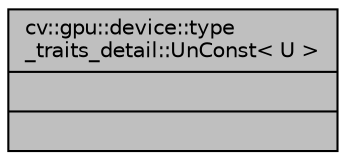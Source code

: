 digraph "cv::gpu::device::type_traits_detail::UnConst&lt; U &gt;"
{
 // LATEX_PDF_SIZE
  edge [fontname="Helvetica",fontsize="10",labelfontname="Helvetica",labelfontsize="10"];
  node [fontname="Helvetica",fontsize="10",shape=record];
  Node1 [label="{cv::gpu::device::type\l_traits_detail::UnConst\< U \>\n||}",height=0.2,width=0.4,color="black", fillcolor="grey75", style="filled", fontcolor="black",tooltip=" "];
}
